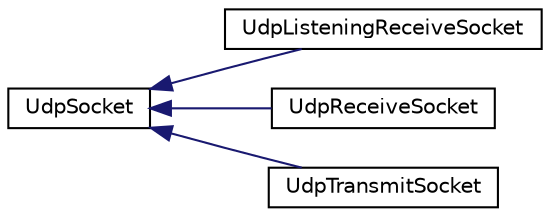 digraph "Graphical Class Hierarchy"
{
 // LATEX_PDF_SIZE
  edge [fontname="Helvetica",fontsize="10",labelfontname="Helvetica",labelfontsize="10"];
  node [fontname="Helvetica",fontsize="10",shape=record];
  rankdir="LR";
  Node0 [label="UdpSocket",height=0.2,width=0.4,color="black", fillcolor="white", style="filled",URL="$classUdpSocket.html",tooltip=" "];
  Node0 -> Node1 [dir="back",color="midnightblue",fontsize="10",style="solid",fontname="Helvetica"];
  Node1 [label="UdpListeningReceiveSocket",height=0.2,width=0.4,color="black", fillcolor="white", style="filled",URL="$classUdpListeningReceiveSocket.html",tooltip=" "];
  Node0 -> Node2 [dir="back",color="midnightblue",fontsize="10",style="solid",fontname="Helvetica"];
  Node2 [label="UdpReceiveSocket",height=0.2,width=0.4,color="black", fillcolor="white", style="filled",URL="$classUdpReceiveSocket.html",tooltip=" "];
  Node0 -> Node3 [dir="back",color="midnightblue",fontsize="10",style="solid",fontname="Helvetica"];
  Node3 [label="UdpTransmitSocket",height=0.2,width=0.4,color="black", fillcolor="white", style="filled",URL="$classUdpTransmitSocket.html",tooltip=" "];
}
